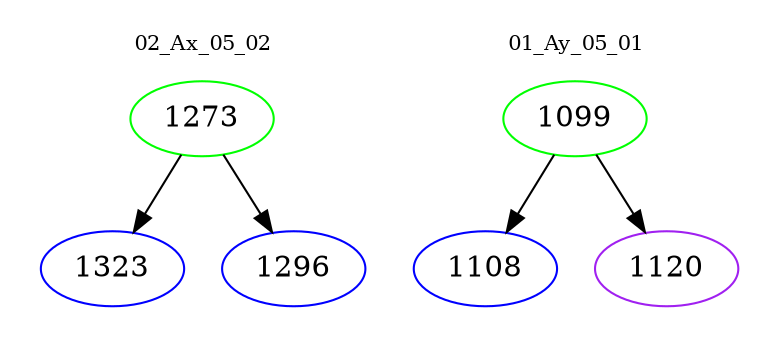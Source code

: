 digraph{
subgraph cluster_0 {
color = white
label = "02_Ax_05_02";
fontsize=10;
T0_1273 [label="1273", color="green"]
T0_1273 -> T0_1323 [color="black"]
T0_1323 [label="1323", color="blue"]
T0_1273 -> T0_1296 [color="black"]
T0_1296 [label="1296", color="blue"]
}
subgraph cluster_1 {
color = white
label = "01_Ay_05_01";
fontsize=10;
T1_1099 [label="1099", color="green"]
T1_1099 -> T1_1108 [color="black"]
T1_1108 [label="1108", color="blue"]
T1_1099 -> T1_1120 [color="black"]
T1_1120 [label="1120", color="purple"]
}
}
